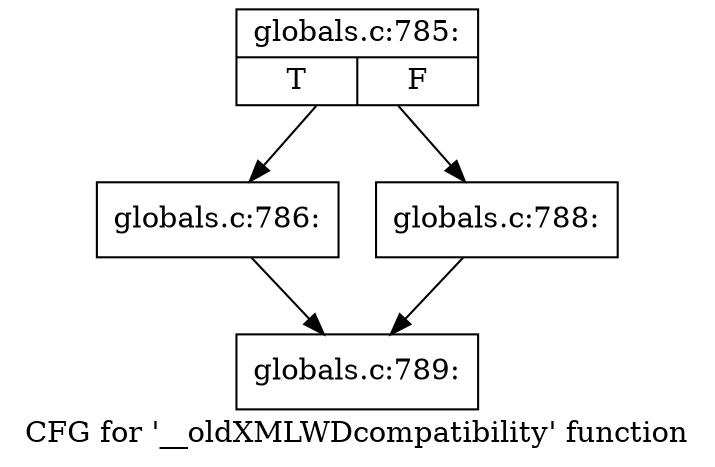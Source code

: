 digraph "CFG for '__oldXMLWDcompatibility' function" {
	label="CFG for '__oldXMLWDcompatibility' function";

	Node0x4ab3960 [shape=record,label="{globals.c:785:|{<s0>T|<s1>F}}"];
	Node0x4ab3960 -> Node0x4aa0480;
	Node0x4ab3960 -> Node0x4ab3f40;
	Node0x4aa0480 [shape=record,label="{globals.c:786:}"];
	Node0x4aa0480 -> Node0x4a9f700;
	Node0x4ab3f40 [shape=record,label="{globals.c:788:}"];
	Node0x4ab3f40 -> Node0x4a9f700;
	Node0x4a9f700 [shape=record,label="{globals.c:789:}"];
}
